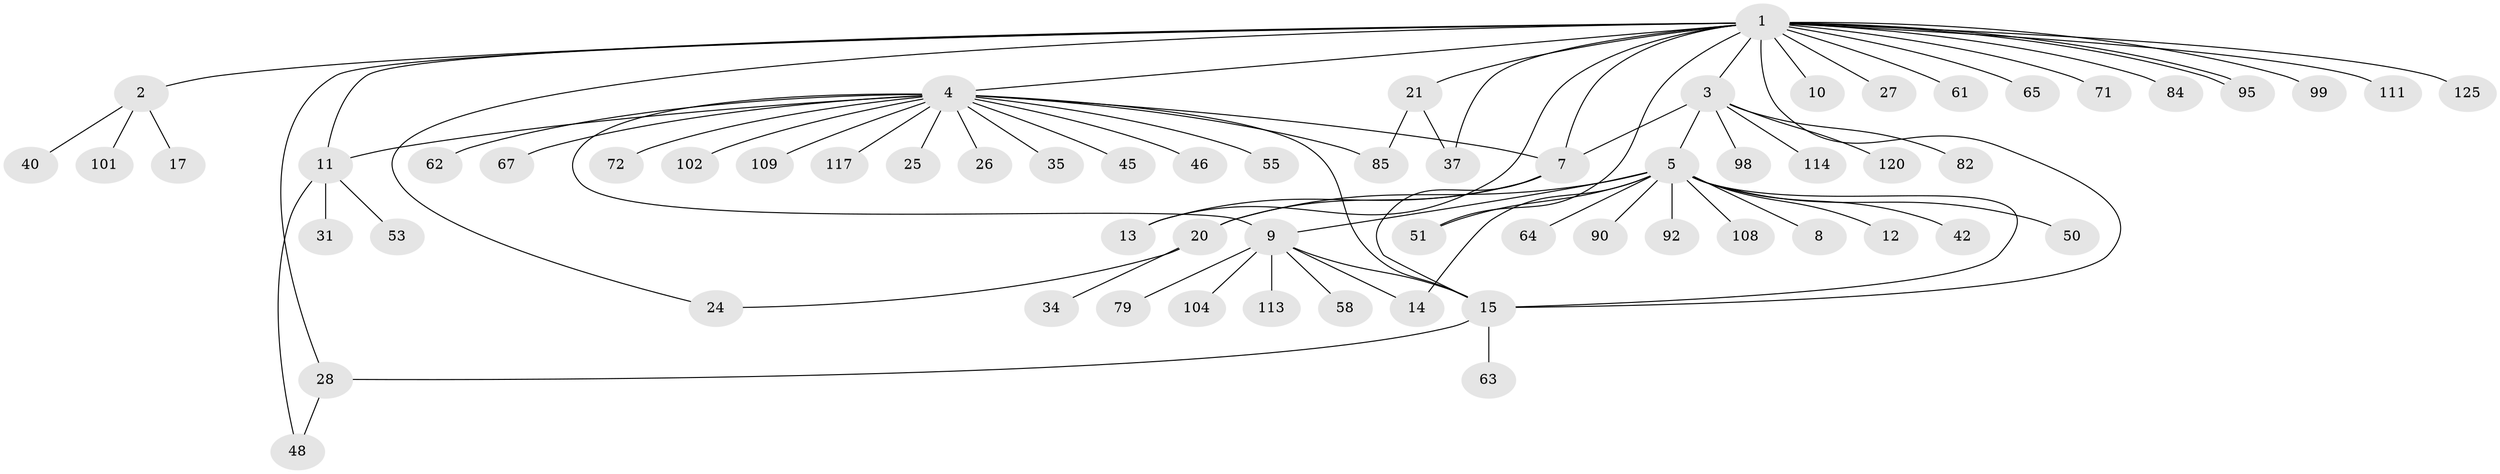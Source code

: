 // original degree distribution, {24: 0.0078125, 4: 0.0546875, 8: 0.0078125, 13: 0.0078125, 14: 0.0078125, 10: 0.015625, 1: 0.5703125, 5: 0.0390625, 7: 0.0078125, 3: 0.078125, 2: 0.1796875, 6: 0.0234375}
// Generated by graph-tools (version 1.1) at 2025/14/03/09/25 04:14:24]
// undirected, 64 vertices, 81 edges
graph export_dot {
graph [start="1"]
  node [color=gray90,style=filled];
  1;
  2;
  3 [super="+43"];
  4 [super="+38+6+68+22"];
  5;
  7 [super="+41+69+110+126+128+81+83"];
  8;
  9 [super="+32+23+124+16"];
  10;
  11 [super="+107+112+33+19"];
  12;
  13 [super="+127"];
  14;
  15 [super="+18+36+74"];
  17;
  20 [super="+47+96"];
  21 [super="+29+52"];
  24 [super="+30"];
  25 [super="+100"];
  26;
  27 [super="+86+93+70+56"];
  28;
  31;
  34 [super="+87+88+80"];
  35;
  37;
  40;
  42;
  45 [super="+54+76+77"];
  46;
  48 [super="+116"];
  50;
  51 [super="+105+57"];
  53 [super="+123"];
  55;
  58;
  61;
  62;
  63;
  64;
  65;
  67;
  71;
  72;
  79;
  82;
  84;
  85 [super="+118"];
  90;
  92 [super="+94"];
  95;
  98;
  99;
  101;
  102;
  104;
  108;
  109;
  111;
  113;
  114;
  117;
  120;
  125;
  1 -- 2;
  1 -- 3;
  1 -- 4;
  1 -- 7;
  1 -- 10;
  1 -- 11;
  1 -- 13;
  1 -- 15 [weight=2];
  1 -- 21;
  1 -- 24;
  1 -- 27;
  1 -- 28;
  1 -- 37;
  1 -- 51;
  1 -- 61;
  1 -- 65;
  1 -- 71;
  1 -- 84;
  1 -- 95;
  1 -- 95;
  1 -- 99;
  1 -- 111;
  1 -- 125;
  2 -- 17;
  2 -- 40;
  2 -- 101;
  3 -- 5;
  3 -- 7;
  3 -- 82;
  3 -- 98;
  3 -- 114;
  3 -- 120;
  4 -- 15 [weight=2];
  4 -- 26 [weight=2];
  4 -- 45;
  4 -- 62;
  4 -- 109;
  4 -- 9 [weight=2];
  4 -- 85;
  4 -- 102;
  4 -- 72;
  4 -- 46;
  4 -- 11 [weight=2];
  4 -- 67;
  4 -- 35;
  4 -- 117;
  4 -- 55;
  4 -- 25 [weight=2];
  4 -- 7 [weight=2];
  5 -- 8;
  5 -- 9;
  5 -- 12;
  5 -- 14;
  5 -- 20;
  5 -- 42;
  5 -- 50;
  5 -- 51;
  5 -- 64;
  5 -- 90;
  5 -- 92;
  5 -- 108;
  5 -- 15;
  7 -- 13 [weight=2];
  7 -- 15;
  7 -- 20;
  9 -- 14;
  9 -- 104;
  9 -- 79;
  9 -- 113;
  9 -- 58;
  9 -- 15;
  11 -- 31;
  11 -- 53;
  11 -- 48;
  15 -- 63;
  15 -- 28;
  20 -- 34;
  20 -- 24;
  21 -- 37;
  21 -- 85;
  28 -- 48;
}
